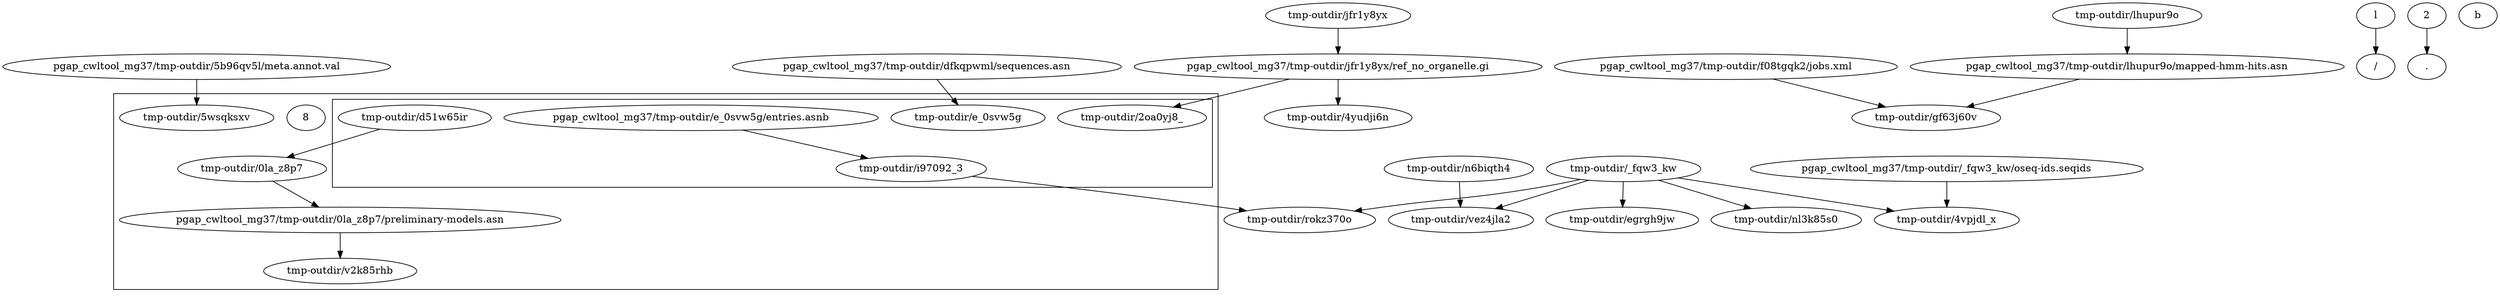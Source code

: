 digraph{
graph[
concentrate=true
]
{
{
subgraph cluster{
{
{
subgraph cluster{
"tmp-outdir/2oa0yj8_"[
]
{
{
"tmp-outdir/i97092_3"[
]
}
}
"tmp-outdir/e_0svw5g"[
]
"pgap_cwltool_mg37/tmp-outdir/e_0svw5g/entries.asnb"[
]
"tmp-outdir/d51w65ir"[
]
}
}
}
{
{

}
}
{
{

}
}

{
{
{
"tmp-outdir/0la_z8p7"[
]
"pgap_cwltool_mg37/tmp-outdir/0la_z8p7/preliminary-models.asn"[
]
{
{
"8"[
]
}
}
"tmp-outdir/v2k85rhb"[
]
}
}
}
{
{
}
}
{
"tmp-outdir/5wsqksxv"[
]
}
}
}
}

"tmp-outdir/_fqw3_kw"->"tmp-outdir/vez4jla2"
"tmp-outdir/n6biqth4"->"tmp-outdir/vez4jla2"
"tmp-outdir/d51w65ir"->"tmp-outdir/0la_z8p7"
"tmp-outdir/i97092_3"->"tmp-outdir/rokz370o"
"tmp-outdir/_fqw3_kw"->"tmp-outdir/rokz370o"


"tmp-outdir/_fqw3_kw"->"tmp-outdir/4vpjdl_x"
"tmp-outdir/_fqw3_kw"->"tmp-outdir/egrgh9jw"

"tmp-outdir/_fqw3_kw"->"tmp-outdir/nl3k85s0"
"pgap_cwltool_mg37/tmp-outdir/f08tgqk2/jobs.xml"->"tmp-outdir/gf63j60v"
"pgap_cwltool_mg37/tmp-outdir/_fqw3_kw/oseq-ids.seqids"->"tmp-outdir/4vpjdl_x"
"l"->"/"
"pgap_cwltool_mg37/tmp-outdir/dfkqpwml/sequences.asn"->"tmp-outdir/e_0svw5g"
"pgap_cwltool_mg37/tmp-outdir/jfr1y8yx/ref_no_organelle.gi"->"tmp-outdir/4yudji6n"
"pgap_cwltool_mg37/tmp-outdir/jfr1y8yx/ref_no_organelle.gi"->"tmp-outdir/2oa0yj8_"
"2"->"."
"pgap_cwltool_mg37/tmp-outdir/e_0svw5g/entries.asnb"->"tmp-outdir/i97092_3"
"tmp-outdir/0la_z8p7"->"pgap_cwltool_mg37/tmp-outdir/0la_z8p7/preliminary-models.asn"
"tmp-outdir/jfr1y8yx"->"pgap_cwltool_mg37/tmp-outdir/jfr1y8yx/ref_no_organelle.gi"
"pgap_cwltool_mg37/tmp-outdir/0la_z8p7/preliminary-models.asn"->"tmp-outdir/v2k85rhb"
"pgap_cwltool_mg37/tmp-outdir/lhupur9o/mapped-hmm-hits.asn"->"tmp-outdir/gf63j60v"
"b"
"tmp-outdir/lhupur9o"->"pgap_cwltool_mg37/tmp-outdir/lhupur9o/mapped-hmm-hits.asn"
"pgap_cwltool_mg37/tmp-outdir/5b96qv5l/meta.annot.val"->"tmp-outdir/5wsqksxv"
}
